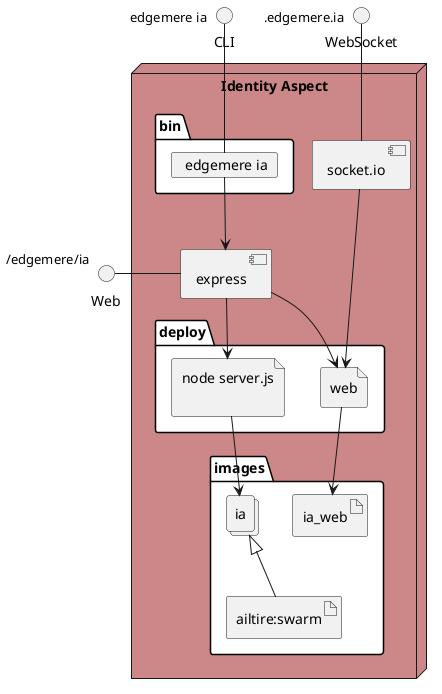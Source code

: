 @startuml
  interface CLI
  interface Web
  interface WebSocket
node "Identity Aspect" #cc8888 {
  component express as REST
  component socket.io as socket
  folder bin #ffffff {
    card " edgemere ia" as binName
  }
  binName --> REST

  folder deploy #ffffff {
      file "node server.js\n" as ia_container
      REST --> ia_container


    file "web" as web_container
    REST --> web_container
    socket ---> web_container

  }
  folder images #ffffff {
    collections "ia" as iaimage
    artifact "ailtire:swarm" as ailtireswarm
    iaimage <|-- ailtireswarm
    ia_container --> iaimage


      artifact "ia_web" as ia_web
      web_container --> ia_web

  }
}
CLI " edgemere ia" -- binName
Web "/edgemere/ia" - REST
WebSocket ".edgemere.ia" -- socket

@enduml
